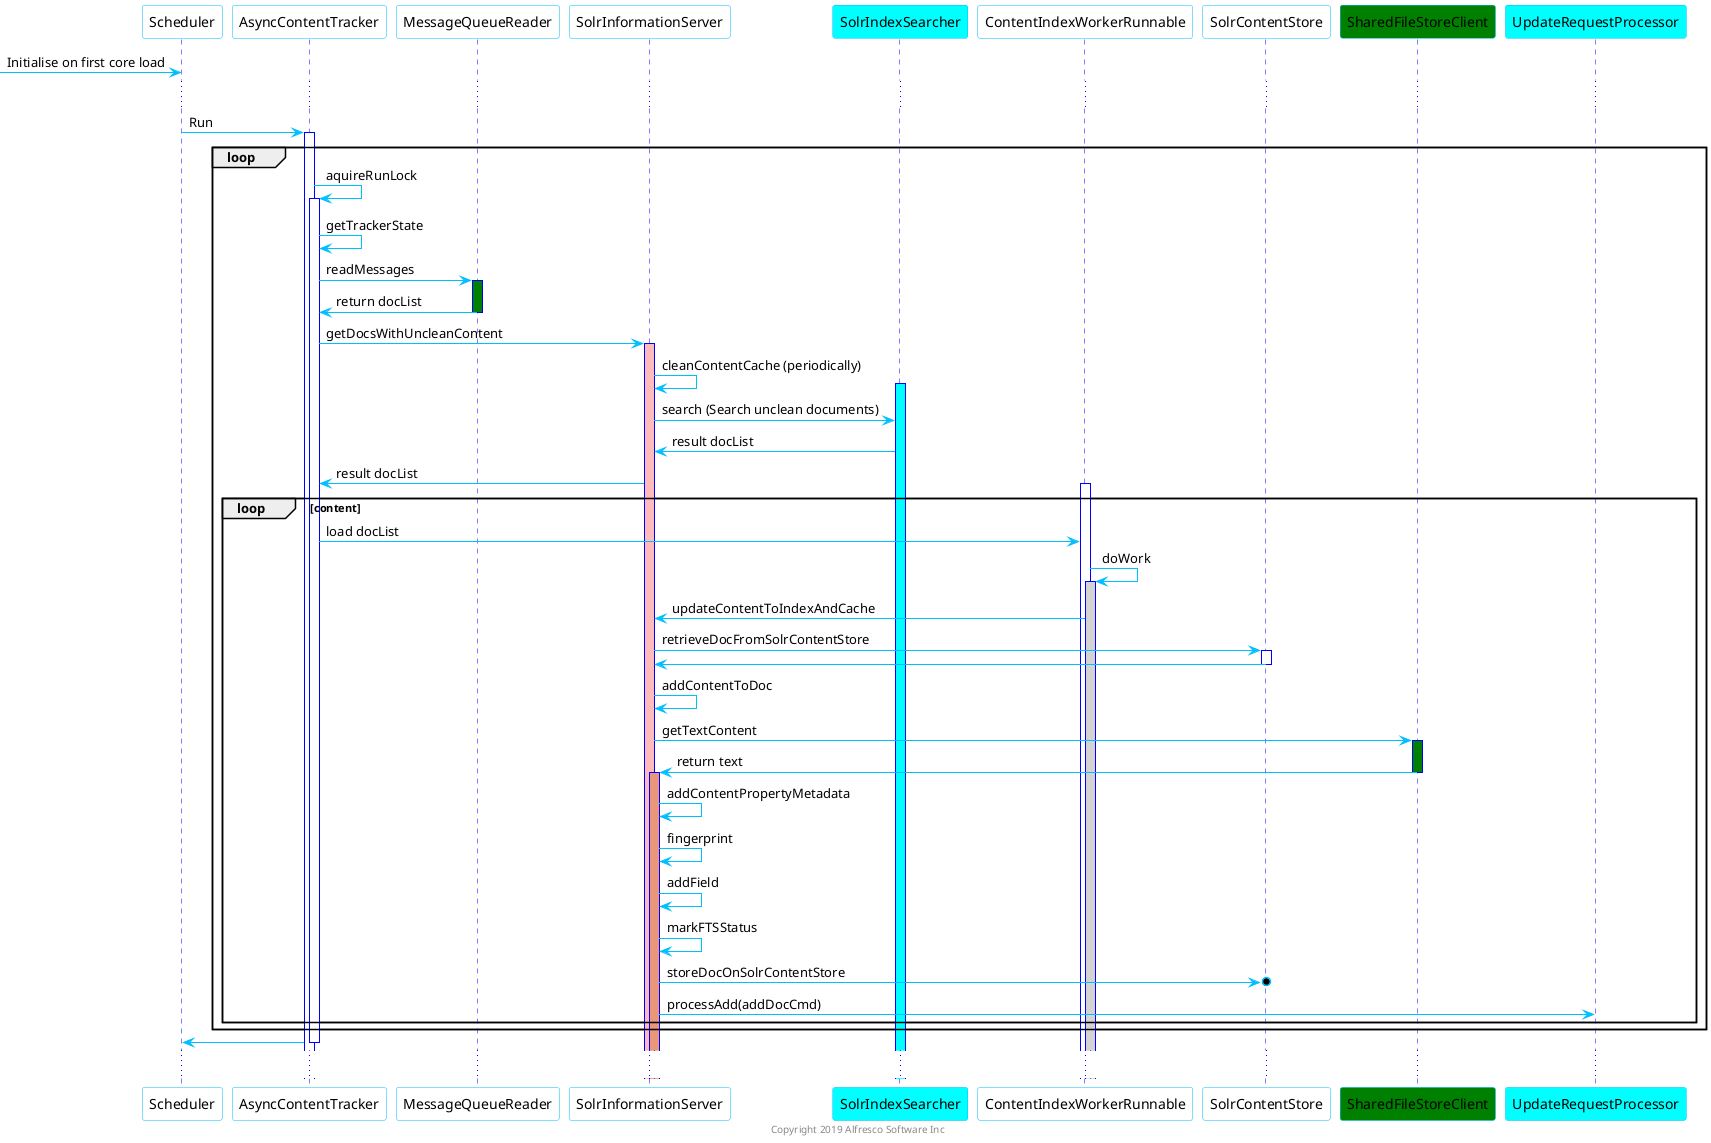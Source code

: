 @startuml
skinparam  sequence  {
	ArrowColor DeepSkyBlue
	ActorBorderColor DeepSkyBlue
	LifeLineBorderColor blue
	ParticipantBorderColor DeepSkyBlue
	ParticipantBackgroundColor white
}

 [-> Scheduler : Initialise on first core load

 ...
 Scheduler -> AsyncContentTracker: Run
 activate AsyncContentTracker
 loop  
    AsyncContentTracker -> AsyncContentTracker: aquireRunLock
    activate AsyncContentTracker
    AsyncContentTracker -> AsyncContentTracker: getTrackerState
    AsyncContentTracker -> MessageQueueReader: readMessages
    participant MessageQueueReader  #green
    activate MessageQueueReader  #green
    AsyncContentTracker <- MessageQueueReader: return docList
    deactivate MessageQueueReader
    AsyncContentTracker -> SolrInformationServer: getDocsWithUncleanContent
    activate SolrInformationServer  #FFBBBB
    SolrInformationServer -> SolrInformationServer: cleanContentCache (periodically)
    participant SolrIndexSearcher  #aqua
    activate SolrIndexSearcher #aqua
    SolrInformationServer -> SolrIndexSearcher: search (Search unclean documents)
    SolrIndexSearcher -> SolrInformationServer: result docList
    AsyncContentTracker <- SolrInformationServer: result docList
    loop content
       activate ContentIndexWorkerRunnable
       AsyncContentTracker -> ContentIndexWorkerRunnable: load docList
       ContentIndexWorkerRunnable -> ContentIndexWorkerRunnable: doWork
       activate ContentIndexWorkerRunnable #lightgrey
       ContentIndexWorkerRunnable -> SolrInformationServer: updateContentToIndexAndCache
       SolrInformationServer -> SolrContentStore: retrieveDocFromSolrContentStore
       activate SolrContentStore
       SolrContentStore -> SolrInformationServer
       deactivate SolrContentStore
       SolrInformationServer -> SolrInformationServer: addContentToDoc
       participant SharedFileStoreClient #green
       SolrInformationServer -> SharedFileStoreClient: getTextContent
       activate SharedFileStoreClient #green
       SolrInformationServer <- SharedFileStoreClient: return text
       deactivate SharedFileStoreClient
       activate SolrInformationServer #DarkSalmon
       SolrInformationServer -> SolrInformationServer:addContentPropertyMetadata 
       SolrInformationServer -> SolrInformationServer:fingerprint
       SolrInformationServer -> SolrInformationServer:addField
       SolrInformationServer -> SolrInformationServer:markFTSStatus
       SolrInformationServer ->o  SolrContentStore:storeDocOnSolrContentStore
       participant UpdateRequestProcessor  #aqua
       SolrInformationServer -> UpdateRequestProcessor:processAdd(addDocCmd)
    end
end    
 AsyncContentTracker -> Scheduler
 deactivate AsyncContentTracker
...
 center footer Copyright 2019 Alfresco Software Inc
 
 @enduml
